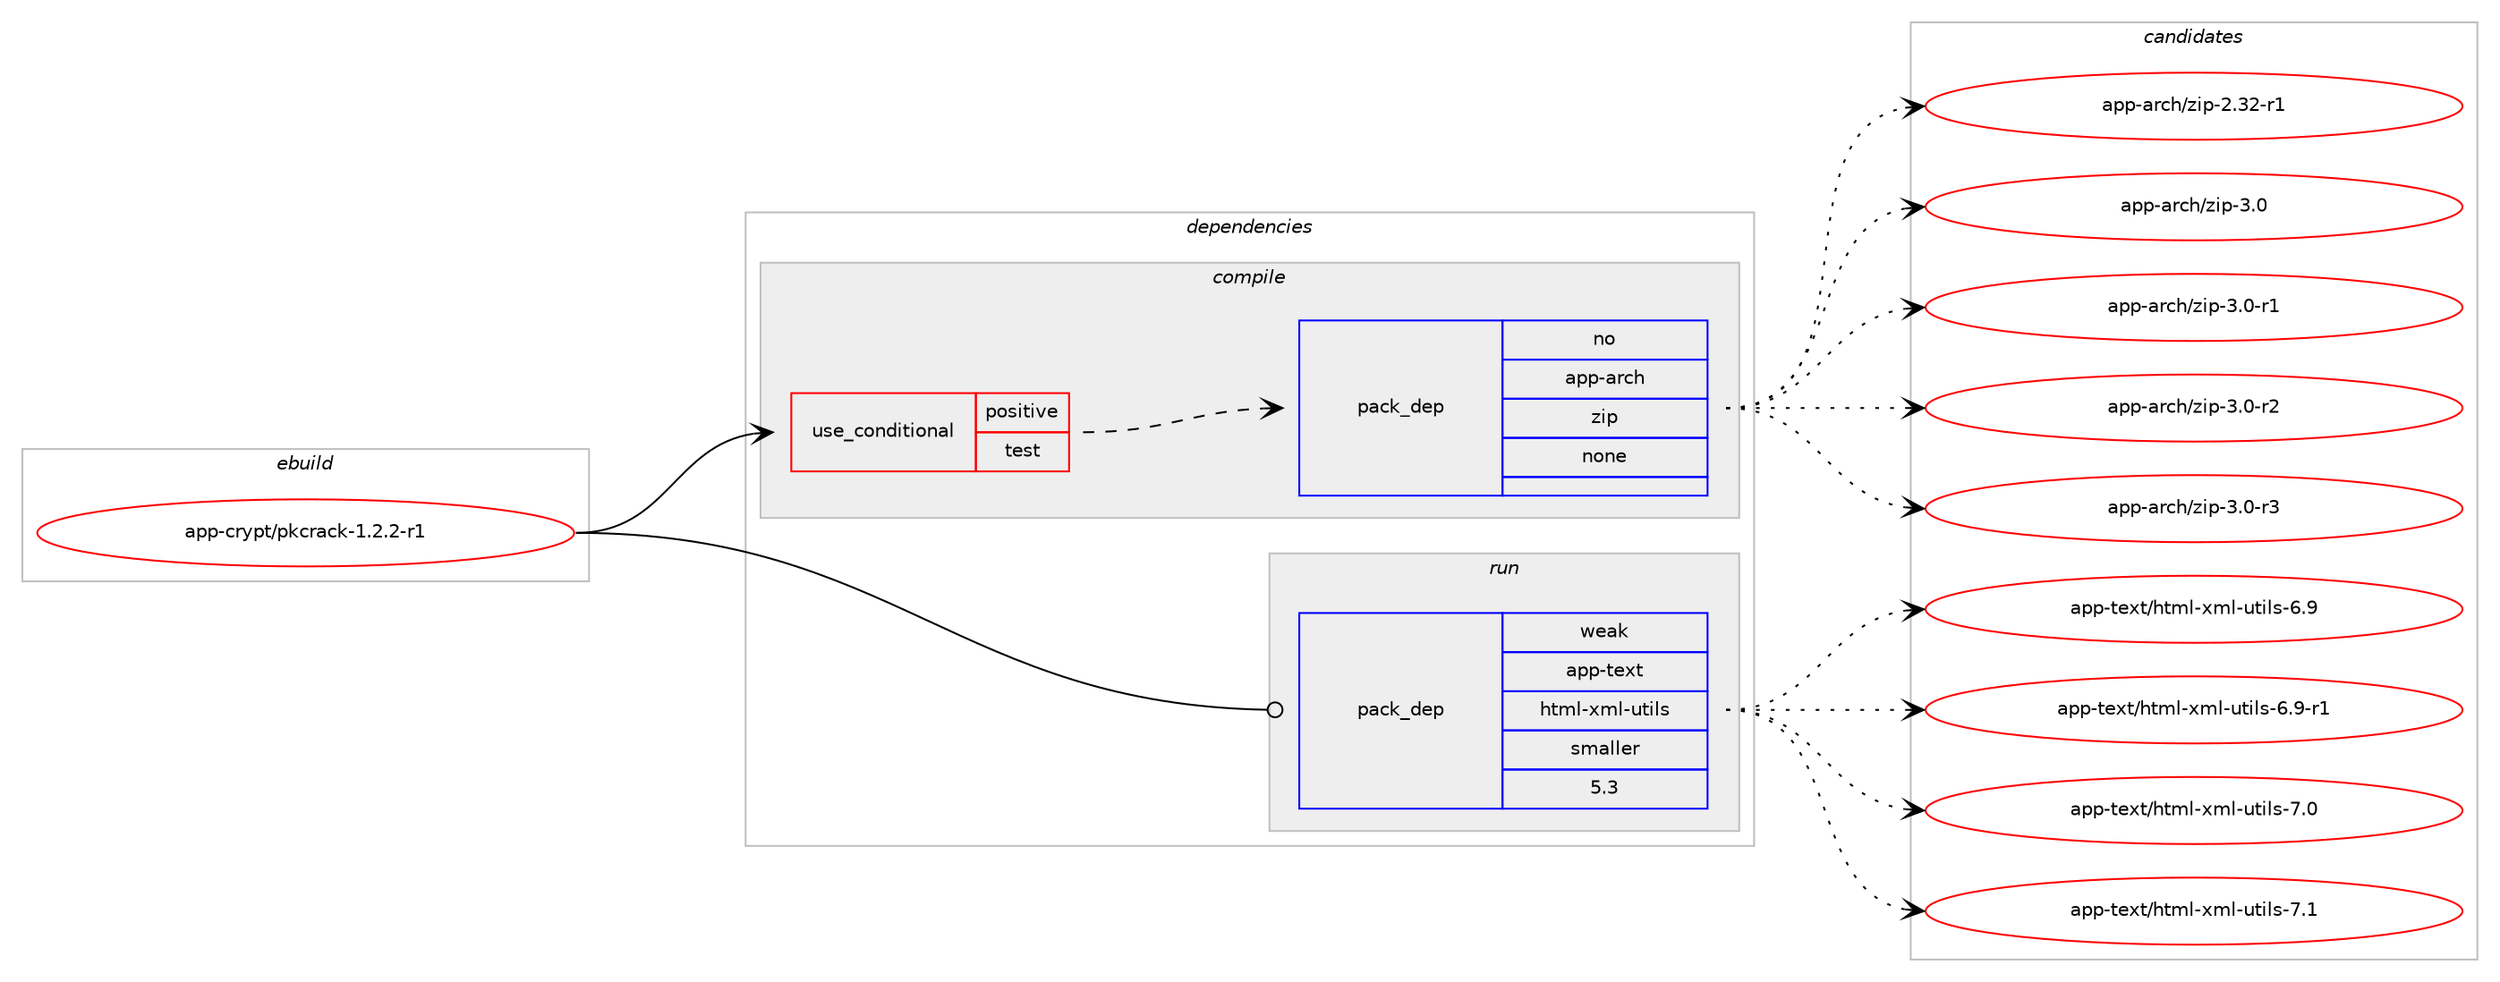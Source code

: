 digraph prolog {

# *************
# Graph options
# *************

newrank=true;
concentrate=true;
compound=true;
graph [rankdir=LR,fontname=Helvetica,fontsize=10,ranksep=1.5];#, ranksep=2.5, nodesep=0.2];
edge  [arrowhead=vee];
node  [fontname=Helvetica,fontsize=10];

# **********
# The ebuild
# **********

subgraph cluster_leftcol {
color=gray;
rank=same;
label=<<i>ebuild</i>>;
id [label="app-crypt/pkcrack-1.2.2-r1", color=red, width=4, href="../app-crypt/pkcrack-1.2.2-r1.svg"];
}

# ****************
# The dependencies
# ****************

subgraph cluster_midcol {
color=gray;
label=<<i>dependencies</i>>;
subgraph cluster_compile {
fillcolor="#eeeeee";
style=filled;
label=<<i>compile</i>>;
subgraph cond3613 {
dependency13736 [label=<<TABLE BORDER="0" CELLBORDER="1" CELLSPACING="0" CELLPADDING="4"><TR><TD ROWSPAN="3" CELLPADDING="10">use_conditional</TD></TR><TR><TD>positive</TD></TR><TR><TD>test</TD></TR></TABLE>>, shape=none, color=red];
subgraph pack9840 {
dependency13737 [label=<<TABLE BORDER="0" CELLBORDER="1" CELLSPACING="0" CELLPADDING="4" WIDTH="220"><TR><TD ROWSPAN="6" CELLPADDING="30">pack_dep</TD></TR><TR><TD WIDTH="110">no</TD></TR><TR><TD>app-arch</TD></TR><TR><TD>zip</TD></TR><TR><TD>none</TD></TR><TR><TD></TD></TR></TABLE>>, shape=none, color=blue];
}
dependency13736:e -> dependency13737:w [weight=20,style="dashed",arrowhead="vee"];
}
id:e -> dependency13736:w [weight=20,style="solid",arrowhead="vee"];
}
subgraph cluster_compileandrun {
fillcolor="#eeeeee";
style=filled;
label=<<i>compile and run</i>>;
}
subgraph cluster_run {
fillcolor="#eeeeee";
style=filled;
label=<<i>run</i>>;
subgraph pack9841 {
dependency13738 [label=<<TABLE BORDER="0" CELLBORDER="1" CELLSPACING="0" CELLPADDING="4" WIDTH="220"><TR><TD ROWSPAN="6" CELLPADDING="30">pack_dep</TD></TR><TR><TD WIDTH="110">weak</TD></TR><TR><TD>app-text</TD></TR><TR><TD>html-xml-utils</TD></TR><TR><TD>smaller</TD></TR><TR><TD>5.3</TD></TR></TABLE>>, shape=none, color=blue];
}
id:e -> dependency13738:w [weight=20,style="solid",arrowhead="odot"];
}
}

# **************
# The candidates
# **************

subgraph cluster_choices {
rank=same;
color=gray;
label=<<i>candidates</i>>;

subgraph choice9840 {
color=black;
nodesep=1;
choice971121124597114991044712210511245504651504511449 [label="app-arch/zip-2.32-r1", color=red, width=4,href="../app-arch/zip-2.32-r1.svg"];
choice971121124597114991044712210511245514648 [label="app-arch/zip-3.0", color=red, width=4,href="../app-arch/zip-3.0.svg"];
choice9711211245971149910447122105112455146484511449 [label="app-arch/zip-3.0-r1", color=red, width=4,href="../app-arch/zip-3.0-r1.svg"];
choice9711211245971149910447122105112455146484511450 [label="app-arch/zip-3.0-r2", color=red, width=4,href="../app-arch/zip-3.0-r2.svg"];
choice9711211245971149910447122105112455146484511451 [label="app-arch/zip-3.0-r3", color=red, width=4,href="../app-arch/zip-3.0-r3.svg"];
dependency13737:e -> choice971121124597114991044712210511245504651504511449:w [style=dotted,weight="100"];
dependency13737:e -> choice971121124597114991044712210511245514648:w [style=dotted,weight="100"];
dependency13737:e -> choice9711211245971149910447122105112455146484511449:w [style=dotted,weight="100"];
dependency13737:e -> choice9711211245971149910447122105112455146484511450:w [style=dotted,weight="100"];
dependency13737:e -> choice9711211245971149910447122105112455146484511451:w [style=dotted,weight="100"];
}
subgraph choice9841 {
color=black;
nodesep=1;
choice971121124511610112011647104116109108451201091084511711610510811545544657 [label="app-text/html-xml-utils-6.9", color=red, width=4,href="../app-text/html-xml-utils-6.9.svg"];
choice9711211245116101120116471041161091084512010910845117116105108115455446574511449 [label="app-text/html-xml-utils-6.9-r1", color=red, width=4,href="../app-text/html-xml-utils-6.9-r1.svg"];
choice971121124511610112011647104116109108451201091084511711610510811545554648 [label="app-text/html-xml-utils-7.0", color=red, width=4,href="../app-text/html-xml-utils-7.0.svg"];
choice971121124511610112011647104116109108451201091084511711610510811545554649 [label="app-text/html-xml-utils-7.1", color=red, width=4,href="../app-text/html-xml-utils-7.1.svg"];
dependency13738:e -> choice971121124511610112011647104116109108451201091084511711610510811545544657:w [style=dotted,weight="100"];
dependency13738:e -> choice9711211245116101120116471041161091084512010910845117116105108115455446574511449:w [style=dotted,weight="100"];
dependency13738:e -> choice971121124511610112011647104116109108451201091084511711610510811545554648:w [style=dotted,weight="100"];
dependency13738:e -> choice971121124511610112011647104116109108451201091084511711610510811545554649:w [style=dotted,weight="100"];
}
}

}
